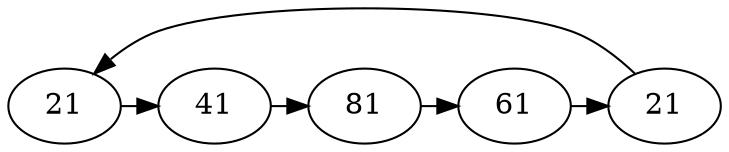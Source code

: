 // Loop
digraph {
	A [label=21]
	B [label=41]
	C [label=81]
	D [label=61]
	E [label=21]
	A -> B [constraint=false]
	B -> C [constraint=false]
	C -> D [constraint=false]
	D -> E [constraint=false]
	E -> A [constraint=false]
}

